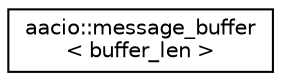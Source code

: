 digraph "Graphical Class Hierarchy"
{
  edge [fontname="Helvetica",fontsize="10",labelfontname="Helvetica",labelfontsize="10"];
  node [fontname="Helvetica",fontsize="10",shape=record];
  rankdir="LR";
  Node0 [label="aacio::message_buffer\l\< buffer_len \>",height=0.2,width=0.4,color="black", fillcolor="white", style="filled",URL="$classaacio_1_1message__buffer.html",tooltip="abstraction for a message buffer that spans a chain of physical buffers "];
}
